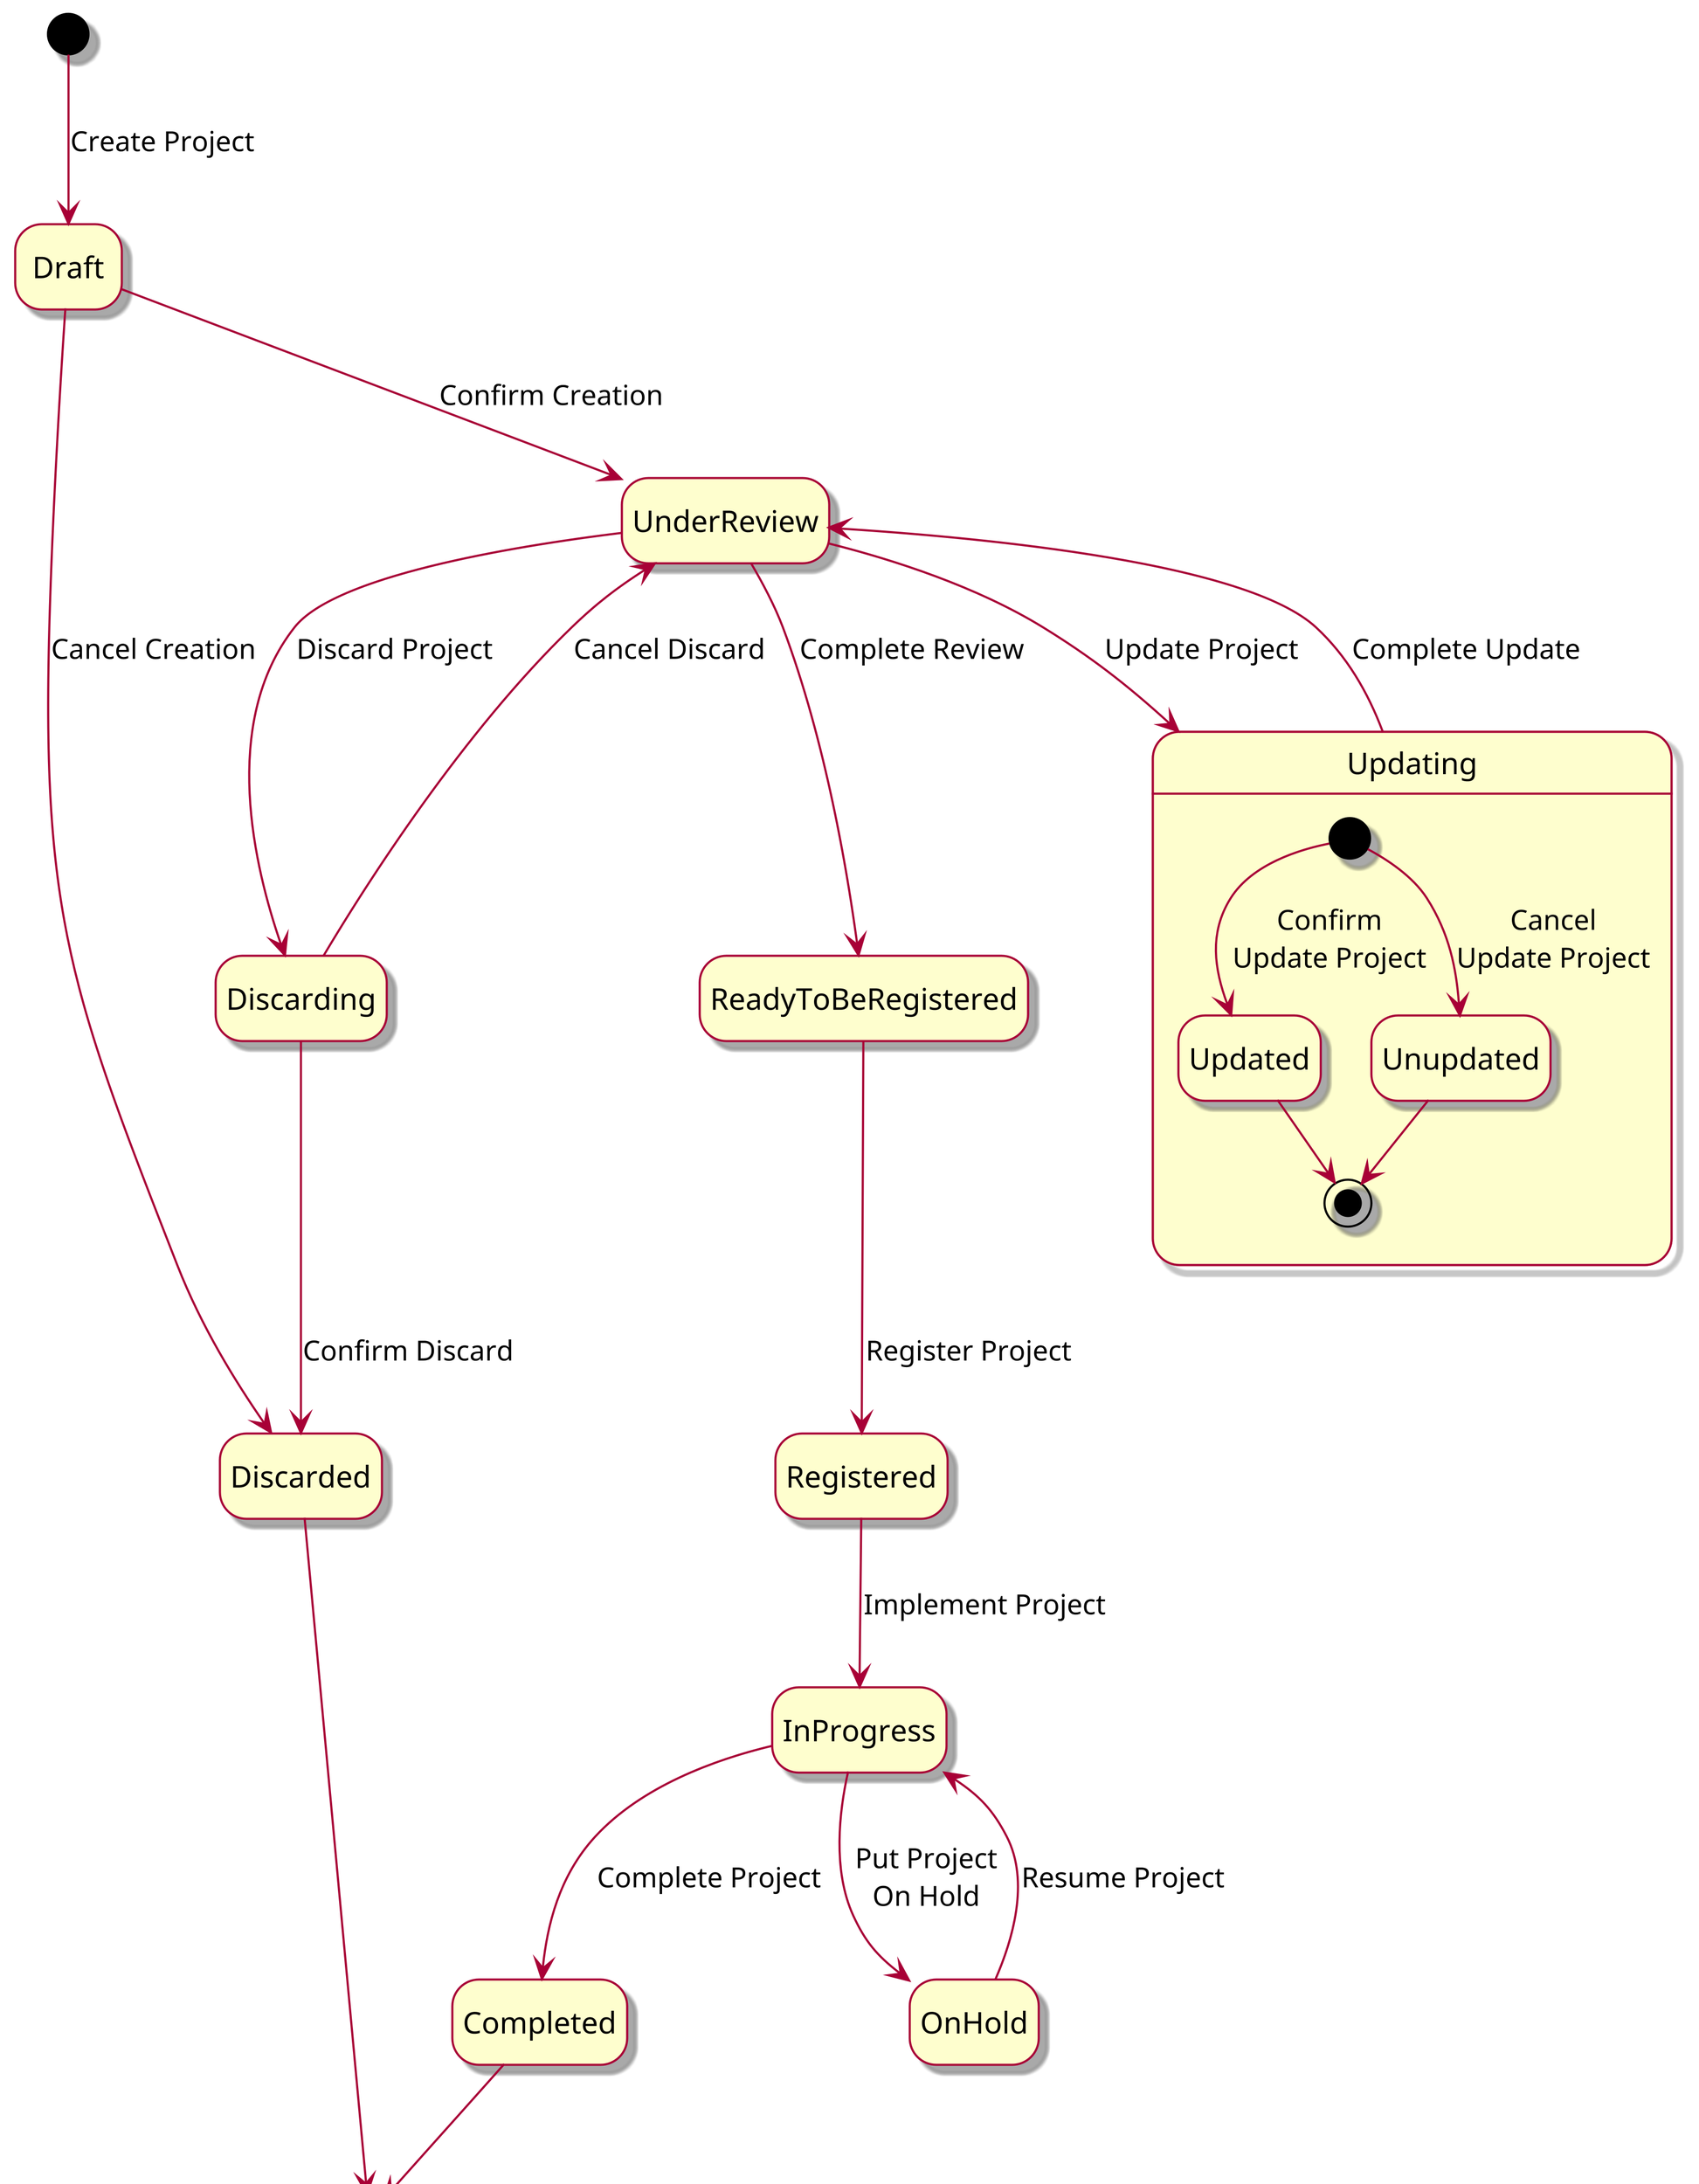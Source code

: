 @startuml ProjectStateDiagram
skin rose
hide empty description
scale 6

[*] --> Draft : Create Project
Draft --> UnderReview : Confirm Creation
Draft --> Discarded : Cancel Creation
UnderReview --> Discarding: Discard Project
UnderReview --> Updating : Update Project
Updating --> UnderReview : Complete Update
Discarding --> Discarded : Confirm Discard
Discarding --> UnderReview : Cancel Discard
UnderReview --> ReadyToBeRegistered : Complete Review
ReadyToBeRegistered --> Registered : Register Project
Registered --> InProgress : Implement Project
InProgress --> Completed : Complete Project
InProgress --> OnHold : Put Project\nOn Hold
OnHold --> InProgress : Resume Project
Discarded --> [*]
Completed --> [*]

state Updating {
    [*] --> Updated : Confirm\nUpdate Project
    Updated --> [*]
    [*] --> Unupdated : Cancel\nUpdate Project
    Unupdated --> [*]
}
@enduml